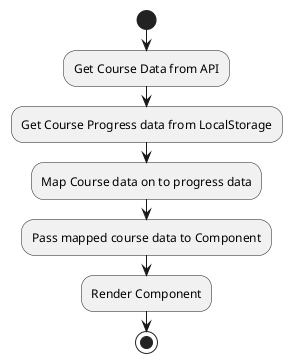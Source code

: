 @startuml course-data-flow

start

:Get Course Data from API;
:Get Course Progress data from LocalStorage;
:Map Course data on to progress data;
:Pass mapped course data to Component;
:Render Component;

stop

@enduml